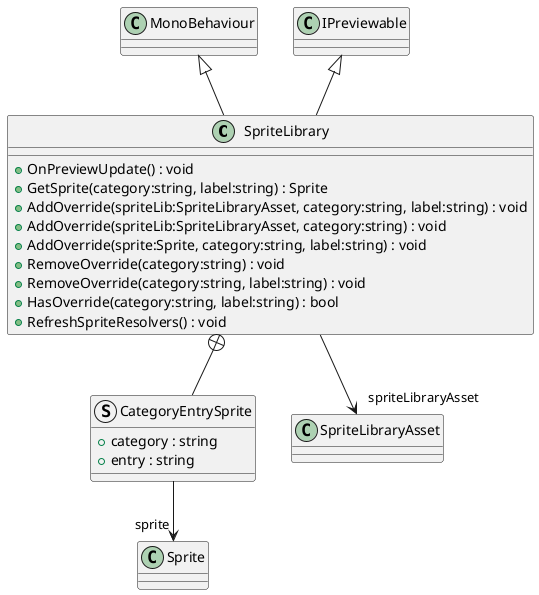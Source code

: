 @startuml
class SpriteLibrary {
    + OnPreviewUpdate() : void
    + GetSprite(category:string, label:string) : Sprite
    + AddOverride(spriteLib:SpriteLibraryAsset, category:string, label:string) : void
    + AddOverride(spriteLib:SpriteLibraryAsset, category:string) : void
    + AddOverride(sprite:Sprite, category:string, label:string) : void
    + RemoveOverride(category:string) : void
    + RemoveOverride(category:string, label:string) : void
    + HasOverride(category:string, label:string) : bool
    + RefreshSpriteResolvers() : void
}
struct CategoryEntrySprite {
    + category : string
    + entry : string
}
MonoBehaviour <|-- SpriteLibrary
IPreviewable <|-- SpriteLibrary
SpriteLibrary --> "spriteLibraryAsset" SpriteLibraryAsset
SpriteLibrary +-- CategoryEntrySprite
CategoryEntrySprite --> "sprite" Sprite
@enduml
